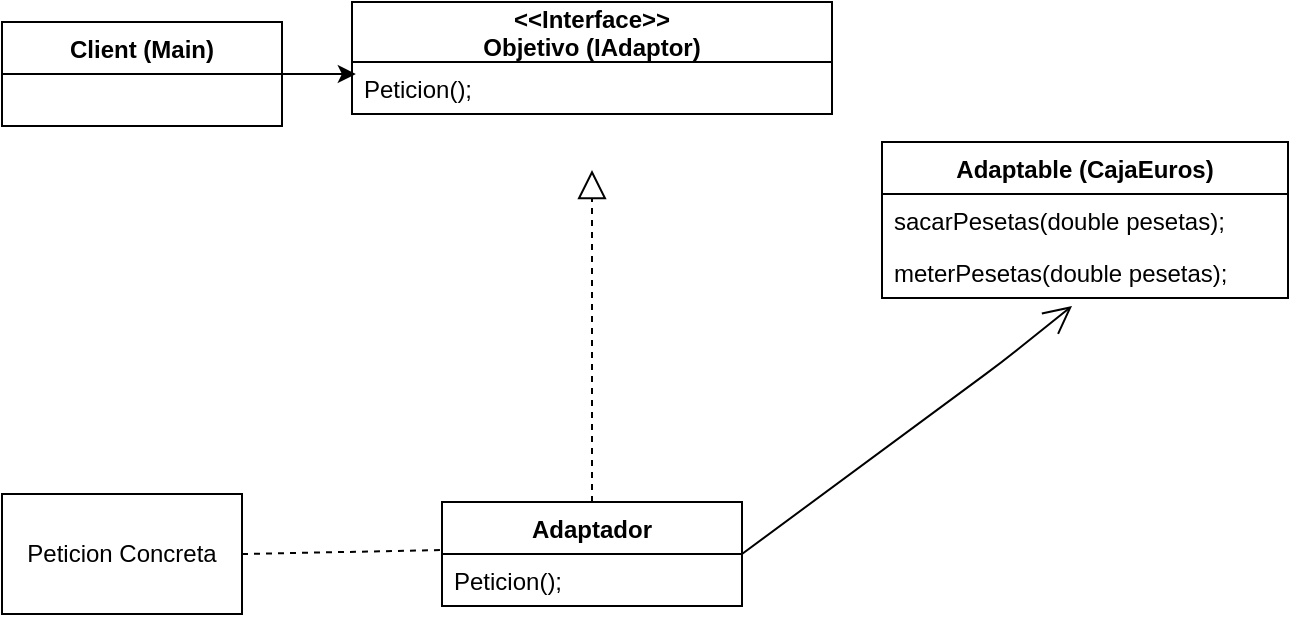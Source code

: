 <mxfile version="13.1.8" type="device"><diagram id="6wOmYpVe0hK1xvYGfYmE" name="Page-1"><mxGraphModel dx="840" dy="830" grid="1" gridSize="10" guides="1" tooltips="1" connect="1" arrows="1" fold="1" page="1" pageScale="1" pageWidth="827" pageHeight="1169" math="0" shadow="0"><root><mxCell id="0"/><mxCell id="1" parent="0"/><mxCell id="qH2ZkzvCKLtHTW4PJE_D-18" value="Peticion Concreta" style="rounded=0;whiteSpace=wrap;html=1;" vertex="1" parent="1"><mxGeometry x="50" y="336" width="120" height="60" as="geometry"/></mxCell><mxCell id="qH2ZkzvCKLtHTW4PJE_D-19" value="" style="endArrow=none;dashed=1;html=1;exitX=1;exitY=0.5;exitDx=0;exitDy=0;entryX=0.013;entryY=-0.077;entryDx=0;entryDy=0;entryPerimeter=0;" edge="1" parent="1" source="qH2ZkzvCKLtHTW4PJE_D-18" target="qH2ZkzvCKLtHTW4PJE_D-7"><mxGeometry width="50" height="50" relative="1" as="geometry"><mxPoint x="340" y="210" as="sourcePoint"/><mxPoint x="290" y="272" as="targetPoint"/></mxGeometry></mxCell><mxCell id="qH2ZkzvCKLtHTW4PJE_D-21" value="" style="endArrow=block;dashed=1;endFill=0;endSize=12;html=1;exitX=0.5;exitY=0;exitDx=0;exitDy=0;entryX=0.5;entryY=1.077;entryDx=0;entryDy=0;entryPerimeter=0;" edge="1" parent="1" source="qH2ZkzvCKLtHTW4PJE_D-5"><mxGeometry width="160" relative="1" as="geometry"><mxPoint x="290" y="180" as="sourcePoint"/><mxPoint x="345" y="174.002" as="targetPoint"/><Array as="points"/></mxGeometry></mxCell><mxCell id="qH2ZkzvCKLtHTW4PJE_D-23" value="" style="endArrow=open;endFill=1;endSize=12;html=1;exitX=1;exitY=0.5;exitDx=0;exitDy=0;entryX=0.468;entryY=1.154;entryDx=0;entryDy=0;entryPerimeter=0;" edge="1" parent="1" source="qH2ZkzvCKLtHTW4PJE_D-5" target="qH2ZkzvCKLtHTW4PJE_D-32"><mxGeometry width="160" relative="1" as="geometry"><mxPoint x="290" y="180" as="sourcePoint"/><mxPoint x="549.04" y="192.002" as="targetPoint"/><Array as="points"><mxPoint x="550" y="270"/></Array></mxGeometry></mxCell><mxCell id="qH2ZkzvCKLtHTW4PJE_D-31" value="&lt;div&gt;&lt;br&gt;&lt;/div&gt;&lt;div&gt;&lt;br&gt;&lt;/div&gt;" style="text;html=1;align=center;verticalAlign=middle;resizable=0;points=[];autosize=1;" vertex="1" parent="1"><mxGeometry x="573" y="293" width="20" height="30" as="geometry"/></mxCell><mxCell id="qH2ZkzvCKLtHTW4PJE_D-33" style="edgeStyle=orthogonalEdgeStyle;rounded=0;orthogonalLoop=1;jettySize=auto;html=1;entryX=0.008;entryY=0.231;entryDx=0;entryDy=0;entryPerimeter=0;" edge="1" parent="1" source="qH2ZkzvCKLtHTW4PJE_D-1" target="qH2ZkzvCKLtHTW4PJE_D-10"><mxGeometry relative="1" as="geometry"/></mxCell><mxCell id="qH2ZkzvCKLtHTW4PJE_D-5" value="Adaptador" style="swimlane;fontStyle=1;childLayout=stackLayout;horizontal=1;startSize=26;fillColor=none;horizontalStack=0;resizeParent=1;resizeParentMax=0;resizeLast=0;collapsible=1;marginBottom=0;" vertex="1" parent="1"><mxGeometry x="270" y="340" width="150" height="52" as="geometry"/></mxCell><mxCell id="qH2ZkzvCKLtHTW4PJE_D-7" value="Peticion();" style="text;strokeColor=none;fillColor=none;align=left;verticalAlign=top;spacingLeft=4;spacingRight=4;overflow=hidden;rotatable=0;points=[[0,0.5],[1,0.5]];portConstraint=eastwest;" vertex="1" parent="qH2ZkzvCKLtHTW4PJE_D-5"><mxGeometry y="26" width="150" height="26" as="geometry"/></mxCell><mxCell id="qH2ZkzvCKLtHTW4PJE_D-1" value="Client (Main)" style="swimlane;fontStyle=1;childLayout=stackLayout;horizontal=1;startSize=26;fillColor=none;horizontalStack=0;resizeParent=1;resizeParentMax=0;resizeLast=0;collapsible=1;marginBottom=0;" vertex="1" parent="1"><mxGeometry x="50" y="100" width="140" height="52" as="geometry"/></mxCell><mxCell id="qH2ZkzvCKLtHTW4PJE_D-9" value="&lt;&lt;Interface&gt;&gt;&#xA;Objetivo (IAdaptor)" style="swimlane;fontStyle=1;childLayout=stackLayout;horizontal=1;startSize=30;fillColor=none;horizontalStack=0;resizeParent=1;resizeParentMax=0;resizeLast=0;collapsible=1;marginBottom=0;" vertex="1" parent="1"><mxGeometry x="225" y="90" width="240" height="56" as="geometry"/></mxCell><mxCell id="qH2ZkzvCKLtHTW4PJE_D-10" value="Peticion();" style="text;strokeColor=none;fillColor=none;align=left;verticalAlign=top;spacingLeft=4;spacingRight=4;overflow=hidden;rotatable=0;points=[[0,0.5],[1,0.5]];portConstraint=eastwest;" vertex="1" parent="qH2ZkzvCKLtHTW4PJE_D-9"><mxGeometry y="30" width="240" height="26" as="geometry"/></mxCell><mxCell id="qH2ZkzvCKLtHTW4PJE_D-13" value="Adaptable (CajaEuros)" style="swimlane;fontStyle=1;childLayout=stackLayout;horizontal=1;startSize=26;fillColor=none;horizontalStack=0;resizeParent=1;resizeParentMax=0;resizeLast=0;collapsible=1;marginBottom=0;" vertex="1" parent="1"><mxGeometry x="490" y="160" width="203" height="78" as="geometry"/></mxCell><mxCell id="qH2ZkzvCKLtHTW4PJE_D-17" value="sacarPesetas(double pesetas);" style="text;strokeColor=none;fillColor=none;align=left;verticalAlign=top;spacingLeft=4;spacingRight=4;overflow=hidden;rotatable=0;points=[[0,0.5],[1,0.5]];portConstraint=eastwest;" vertex="1" parent="qH2ZkzvCKLtHTW4PJE_D-13"><mxGeometry y="26" width="203" height="26" as="geometry"/></mxCell><mxCell id="qH2ZkzvCKLtHTW4PJE_D-32" value="meterPesetas(double pesetas);" style="text;strokeColor=none;fillColor=none;align=left;verticalAlign=top;spacingLeft=4;spacingRight=4;overflow=hidden;rotatable=0;points=[[0,0.5],[1,0.5]];portConstraint=eastwest;" vertex="1" parent="qH2ZkzvCKLtHTW4PJE_D-13"><mxGeometry y="52" width="203" height="26" as="geometry"/></mxCell></root></mxGraphModel></diagram></mxfile>